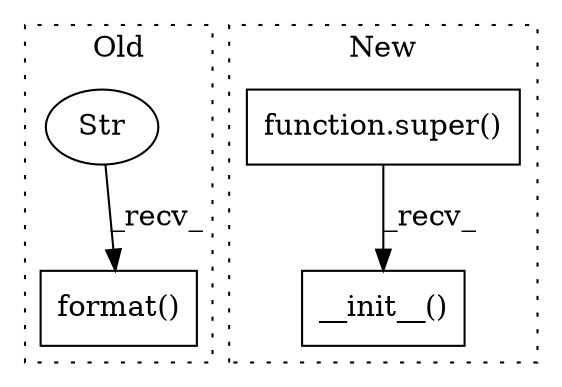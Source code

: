 digraph G {
subgraph cluster0 {
1 [label="format()" a="75" s="803,854" l="45,1" shape="box"];
3 [label="Str" a="66" s="803" l="37" shape="ellipse"];
label = "Old";
style="dotted";
}
subgraph cluster1 {
2 [label="__init__()" a="75" s="445,505" l="34,11" shape="box"];
4 [label="function.super()" a="75" s="445,468" l="6,1" shape="box"];
label = "New";
style="dotted";
}
3 -> 1 [label="_recv_"];
4 -> 2 [label="_recv_"];
}
